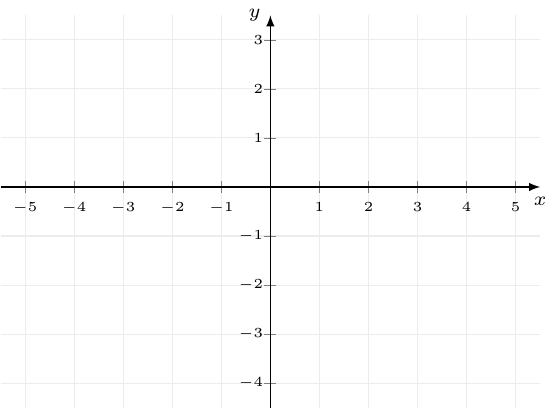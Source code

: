 \documentclass[crop]{standalone}
\usepackage[dvipsnames]{xcolor}
\usepackage{tikz}
\usepackage{pgfplots}
\pgfplotsset{compat=1.18}
\begin{document}
  \begin{tikzpicture}
    \begin{axis}[%
      axis x line=center,axis y line=center,
      unit vector ratio={1 1},
      xlabel={$x$},ylabel={$y$},
      xlabel style={below,font=\scriptsize},
      ylabel style={left,font=\scriptsize},
      xmin=-5.5,xmax=5.5,
      xtick={-5,-4,-3,-2,-1,0,1,2,3,4,5},
      xticklabel style={font=\tiny},
      ymin=-4.5,ymax=3.5,
      ytick={-4,-3,-2,-1,0,1,2,3,4},
      yticklabel style={font=\tiny,xshift=0.3em},
      restrict y to domain=-15:15,
      axis line style={-latex},
      grid=major,
      major grid style={gray!15},
      declare function={
        f(\x) = \x^2 - 4;
        g(\x) = -3;
        h(\x) = 2*\x - 9;
      }
    ]%
      % \addplot[mark=none,color=orange,thick,samples=1000,domain=-10:1] {f(x)};
      % \addplot[mark=none,color=orange,thick,samples=1000,domain=1:3] {g(x)};
      % \addplot[mark=none,color=orange,thick,samples=1000,domain=3:10] {h(x)};
    \end{axis}
  \end{tikzpicture}%
\end{document}